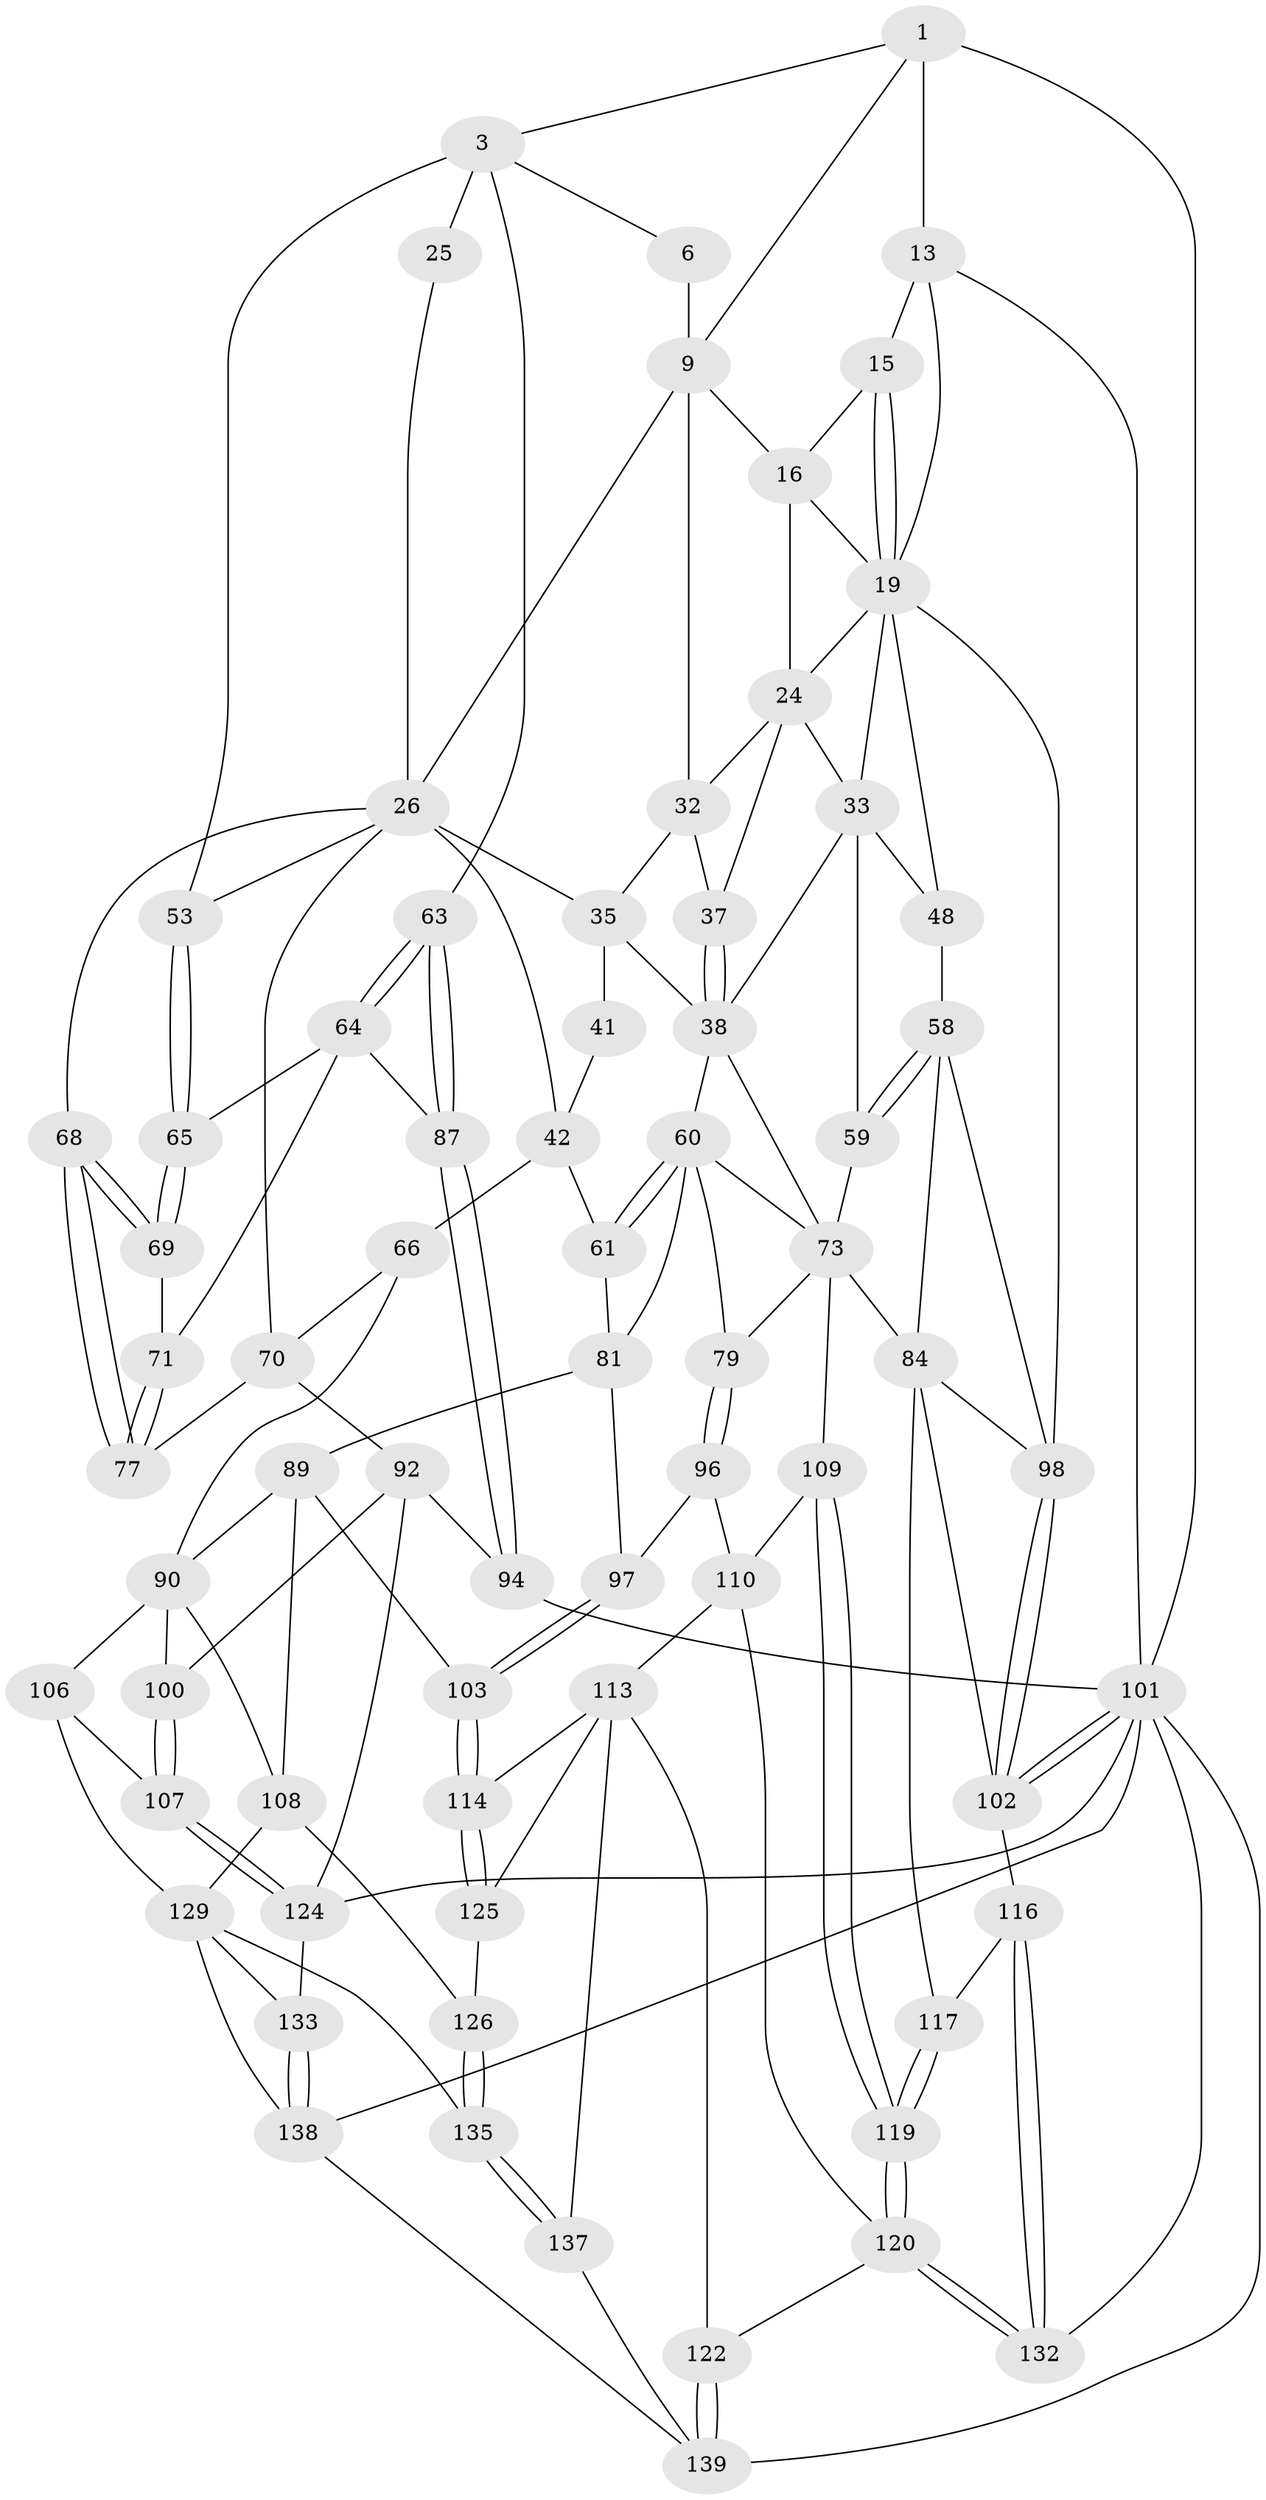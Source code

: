 // original degree distribution, {3: 0.02112676056338028, 6: 0.2112676056338028, 5: 0.5563380281690141, 4: 0.2112676056338028}
// Generated by graph-tools (version 1.1) at 2025/27/03/15/25 16:27:58]
// undirected, 71 vertices, 162 edges
graph export_dot {
graph [start="1"]
  node [color=gray90,style=filled];
  1 [pos="+0.2717824326998742+0",super="+8+2"];
  3 [pos="+0+0",super="+4"];
  6 [pos="+0.21908501902961058+0.012326901451411394",super="+7+12"];
  9 [pos="+0.5334600208431192+0.01888181639978321",super="+10+18"];
  13 [pos="+0.8149173564825992+0",super="+14"];
  15 [pos="+0.8796063464272563+0.09795071051168303"];
  16 [pos="+0.8773571577168053+0.10967199568751276",super="+17"];
  19 [pos="+1+0.10013062940075894",super="+20"];
  24 [pos="+0.7712479443199172+0.22914401123929348",super="+30"];
  25 [pos="+0.1626624029758023+0.12863666152045283",super="+28"];
  26 [pos="+0.33976834369318104+0.21831078799522757",super="+27"];
  32 [pos="+0.602952578806527+0.22900298451387033",super="+34"];
  33 [pos="+0.7849822845523763+0.356191174099153",super="+45"];
  35 [pos="+0.5618814188896506+0.3072300129432986",super="+36+40"];
  37 [pos="+0.6544388184221175+0.33211805476803713"];
  38 [pos="+0.6906415513499776+0.4184430072122412",super="+47+39"];
  41 [pos="+0.4407417477120131+0.3590208677458119"];
  42 [pos="+0.3730395780165792+0.4225809710551187",super="+43+62"];
  48 [pos="+0.8904543759025584+0.39349111955596494",super="+49+55"];
  53 [pos="+0.07502450445455776+0.40876017855380137"];
  58 [pos="+0.8749140632870658+0.5697331048226211",super="+83"];
  59 [pos="+0.8203785504101424+0.5227570669223252"];
  60 [pos="+0.5259348207277668+0.44467955155412076",super="+74"];
  61 [pos="+0.4440254807152807+0.5069538179455387"];
  63 [pos="+0+0.495500698361344"];
  64 [pos="+0.04672875197764866+0.4369057433356299",super="+72"];
  65 [pos="+0.04975530857222859+0.4361308433407087"];
  66 [pos="+0.38491757380642366+0.5543023298995928",super="+67"];
  68 [pos="+0.12981704213584527+0.5435344820620998"];
  69 [pos="+0.06292792882001494+0.47060002791608385"];
  70 [pos="+0.23794649633996773+0.5745972515284419",super="+76"];
  71 [pos="+0.038743740289860676+0.5528789859240099"];
  73 [pos="+0.6993573596386847+0.4434263942737155",super="+75"];
  77 [pos="+0.14126310043029286+0.6167881955258803"];
  79 [pos="+0.6404886486596433+0.6065404477691413"];
  81 [pos="+0.5137201105159244+0.5722075806413188",super="+82+95"];
  84 [pos="+0.865557689893535+0.6056797449087955",super="+112+85"];
  87 [pos="+0+0.5184261638224518"];
  89 [pos="+0.4573508369780981+0.6474211588707912",super="+104"];
  90 [pos="+0.40165897015145247+0.6269078002859699",super="+105+91"];
  92 [pos="+0.16689827092393975+0.6839445432827979",super="+93"];
  94 [pos="+0+0.8209237795459677"];
  96 [pos="+0.6201993425227607+0.6326288723342609"];
  97 [pos="+0.568452979945676+0.6523214967480676"];
  98 [pos="+1+0.6369574050054024",super="+99"];
  100 [pos="+0.18592959793701452+0.6990425083172803"];
  101 [pos="+1+1",super="+118+131"];
  102 [pos="+1+0.7746516143862272",super="+115"];
  103 [pos="+0.4991676562852846+0.773526705923957"];
  106 [pos="+0.2883770760642807+0.7830620573065719"];
  107 [pos="+0.2458112630961222+0.7661484943849823"];
  108 [pos="+0.38353188385670256+0.7926617764545771",super="+127"];
  109 [pos="+0.7339511287842108+0.710871799938011"];
  110 [pos="+0.7011636318931976+0.7570731162925082",super="+111"];
  113 [pos="+0.6114642765847497+0.7943625850864385",super="+123"];
  114 [pos="+0.5175550539751083+0.7880465933923476"];
  116 [pos="+0.9213749297806252+0.8030302813952968"];
  117 [pos="+0.847135198043484+0.8284556393688165"];
  119 [pos="+0.8294728166312992+0.8431497070923338"];
  120 [pos="+0.8069779572902166+0.8668068132635722",super="+121"];
  122 [pos="+0.698765961227505+0.9489023199398189"];
  124 [pos="+0.1623061258303775+0.9424051247590153",super="+134"];
  125 [pos="+0.5185400469390868+0.894676463493704"];
  126 [pos="+0.45010627609823917+0.9012821015971455"];
  129 [pos="+0.3777479919984037+0.9309747771668695",super="+136+130"];
  132 [pos="+1+1"];
  133 [pos="+0.2911075944880344+0.9368503644539559"];
  135 [pos="+0.426499124715837+0.9543504608591241"];
  137 [pos="+0.5060776894604475+0.9820944022202428"];
  138 [pos="+0.3521061218728103+1",super="+141"];
  139 [pos="+0.7060289435056593+1",super="+140"];
  1 -- 13 [weight=2];
  1 -- 9;
  1 -- 3;
  1 -- 101;
  3 -- 63;
  3 -- 25 [weight=2];
  3 -- 53;
  3 -- 6;
  6 -- 9 [weight=2];
  9 -- 26;
  9 -- 16;
  9 -- 32;
  13 -- 15;
  13 -- 101;
  13 -- 19;
  15 -- 16;
  15 -- 19;
  15 -- 19;
  16 -- 24;
  16 -- 19;
  19 -- 33;
  19 -- 98;
  19 -- 48 [weight=2];
  19 -- 24;
  24 -- 33;
  24 -- 32;
  24 -- 37;
  25 -- 26;
  26 -- 68;
  26 -- 42;
  26 -- 70;
  26 -- 53;
  26 -- 35;
  32 -- 35;
  32 -- 37;
  33 -- 48 [weight=3];
  33 -- 38;
  33 -- 59;
  35 -- 41 [weight=2];
  35 -- 38;
  37 -- 38;
  37 -- 38;
  38 -- 73;
  38 -- 60;
  41 -- 42;
  42 -- 66 [weight=2];
  42 -- 61;
  48 -- 58;
  53 -- 65;
  53 -- 65;
  58 -- 59;
  58 -- 59;
  58 -- 84;
  58 -- 98;
  59 -- 73;
  60 -- 61;
  60 -- 61;
  60 -- 81;
  60 -- 73;
  60 -- 79;
  61 -- 81;
  63 -- 64;
  63 -- 64;
  63 -- 87;
  63 -- 87;
  64 -- 65;
  64 -- 87;
  64 -- 71;
  65 -- 69;
  65 -- 69;
  66 -- 90;
  66 -- 70;
  68 -- 69;
  68 -- 69;
  68 -- 77;
  68 -- 77;
  69 -- 71;
  70 -- 92;
  70 -- 77;
  71 -- 77;
  71 -- 77;
  73 -- 84;
  73 -- 109;
  73 -- 79;
  79 -- 96;
  79 -- 96;
  81 -- 89;
  81 -- 97;
  84 -- 98;
  84 -- 117;
  84 -- 102;
  87 -- 94;
  87 -- 94;
  89 -- 90;
  89 -- 108;
  89 -- 103;
  90 -- 108;
  90 -- 106;
  90 -- 100;
  92 -- 100;
  92 -- 124;
  92 -- 94;
  94 -- 101;
  96 -- 97;
  96 -- 110;
  97 -- 103;
  97 -- 103;
  98 -- 102;
  98 -- 102;
  100 -- 107;
  100 -- 107;
  101 -- 102;
  101 -- 102;
  101 -- 139;
  101 -- 132;
  101 -- 124;
  101 -- 138;
  102 -- 116;
  103 -- 114;
  103 -- 114;
  106 -- 107;
  106 -- 129;
  107 -- 124;
  107 -- 124;
  108 -- 129;
  108 -- 126;
  109 -- 110;
  109 -- 119;
  109 -- 119;
  110 -- 120;
  110 -- 113;
  113 -- 114;
  113 -- 122;
  113 -- 137;
  113 -- 125;
  114 -- 125;
  114 -- 125;
  116 -- 117;
  116 -- 132;
  116 -- 132;
  117 -- 119;
  117 -- 119;
  119 -- 120;
  119 -- 120;
  120 -- 132;
  120 -- 132;
  120 -- 122;
  122 -- 139;
  122 -- 139;
  124 -- 133;
  125 -- 126;
  126 -- 135;
  126 -- 135;
  129 -- 138;
  129 -- 135;
  129 -- 133;
  133 -- 138;
  133 -- 138;
  135 -- 137;
  135 -- 137;
  137 -- 139;
  138 -- 139;
}
